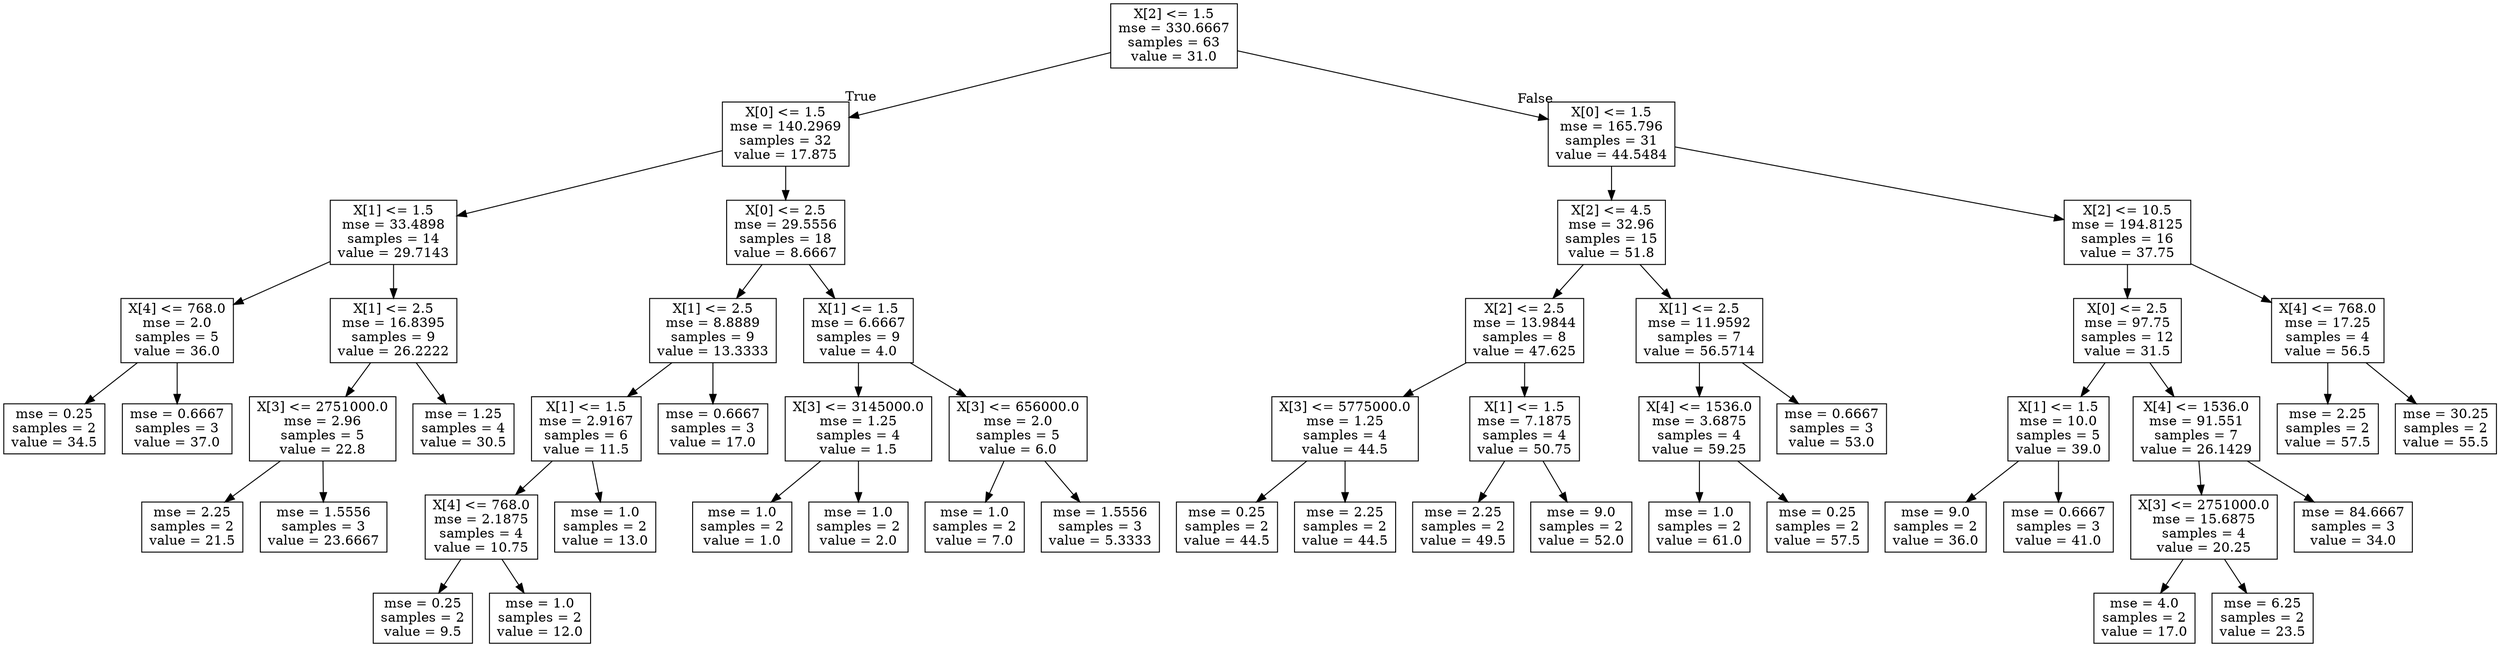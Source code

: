 digraph Tree {
node [shape=box] ;
0 [label="X[2] <= 1.5\nmse = 330.6667\nsamples = 63\nvalue = 31.0"] ;
1 [label="X[0] <= 1.5\nmse = 140.2969\nsamples = 32\nvalue = 17.875"] ;
0 -> 1 [labeldistance=2.5, labelangle=45, headlabel="True"] ;
2 [label="X[1] <= 1.5\nmse = 33.4898\nsamples = 14\nvalue = 29.7143"] ;
1 -> 2 ;
3 [label="X[4] <= 768.0\nmse = 2.0\nsamples = 5\nvalue = 36.0"] ;
2 -> 3 ;
4 [label="mse = 0.25\nsamples = 2\nvalue = 34.5"] ;
3 -> 4 ;
5 [label="mse = 0.6667\nsamples = 3\nvalue = 37.0"] ;
3 -> 5 ;
6 [label="X[1] <= 2.5\nmse = 16.8395\nsamples = 9\nvalue = 26.2222"] ;
2 -> 6 ;
7 [label="X[3] <= 2751000.0\nmse = 2.96\nsamples = 5\nvalue = 22.8"] ;
6 -> 7 ;
8 [label="mse = 2.25\nsamples = 2\nvalue = 21.5"] ;
7 -> 8 ;
9 [label="mse = 1.5556\nsamples = 3\nvalue = 23.6667"] ;
7 -> 9 ;
10 [label="mse = 1.25\nsamples = 4\nvalue = 30.5"] ;
6 -> 10 ;
11 [label="X[0] <= 2.5\nmse = 29.5556\nsamples = 18\nvalue = 8.6667"] ;
1 -> 11 ;
12 [label="X[1] <= 2.5\nmse = 8.8889\nsamples = 9\nvalue = 13.3333"] ;
11 -> 12 ;
13 [label="X[1] <= 1.5\nmse = 2.9167\nsamples = 6\nvalue = 11.5"] ;
12 -> 13 ;
14 [label="X[4] <= 768.0\nmse = 2.1875\nsamples = 4\nvalue = 10.75"] ;
13 -> 14 ;
15 [label="mse = 0.25\nsamples = 2\nvalue = 9.5"] ;
14 -> 15 ;
16 [label="mse = 1.0\nsamples = 2\nvalue = 12.0"] ;
14 -> 16 ;
17 [label="mse = 1.0\nsamples = 2\nvalue = 13.0"] ;
13 -> 17 ;
18 [label="mse = 0.6667\nsamples = 3\nvalue = 17.0"] ;
12 -> 18 ;
19 [label="X[1] <= 1.5\nmse = 6.6667\nsamples = 9\nvalue = 4.0"] ;
11 -> 19 ;
20 [label="X[3] <= 3145000.0\nmse = 1.25\nsamples = 4\nvalue = 1.5"] ;
19 -> 20 ;
21 [label="mse = 1.0\nsamples = 2\nvalue = 1.0"] ;
20 -> 21 ;
22 [label="mse = 1.0\nsamples = 2\nvalue = 2.0"] ;
20 -> 22 ;
23 [label="X[3] <= 656000.0\nmse = 2.0\nsamples = 5\nvalue = 6.0"] ;
19 -> 23 ;
24 [label="mse = 1.0\nsamples = 2\nvalue = 7.0"] ;
23 -> 24 ;
25 [label="mse = 1.5556\nsamples = 3\nvalue = 5.3333"] ;
23 -> 25 ;
26 [label="X[0] <= 1.5\nmse = 165.796\nsamples = 31\nvalue = 44.5484"] ;
0 -> 26 [labeldistance=2.5, labelangle=-45, headlabel="False"] ;
27 [label="X[2] <= 4.5\nmse = 32.96\nsamples = 15\nvalue = 51.8"] ;
26 -> 27 ;
28 [label="X[2] <= 2.5\nmse = 13.9844\nsamples = 8\nvalue = 47.625"] ;
27 -> 28 ;
29 [label="X[3] <= 5775000.0\nmse = 1.25\nsamples = 4\nvalue = 44.5"] ;
28 -> 29 ;
30 [label="mse = 0.25\nsamples = 2\nvalue = 44.5"] ;
29 -> 30 ;
31 [label="mse = 2.25\nsamples = 2\nvalue = 44.5"] ;
29 -> 31 ;
32 [label="X[1] <= 1.5\nmse = 7.1875\nsamples = 4\nvalue = 50.75"] ;
28 -> 32 ;
33 [label="mse = 2.25\nsamples = 2\nvalue = 49.5"] ;
32 -> 33 ;
34 [label="mse = 9.0\nsamples = 2\nvalue = 52.0"] ;
32 -> 34 ;
35 [label="X[1] <= 2.5\nmse = 11.9592\nsamples = 7\nvalue = 56.5714"] ;
27 -> 35 ;
36 [label="X[4] <= 1536.0\nmse = 3.6875\nsamples = 4\nvalue = 59.25"] ;
35 -> 36 ;
37 [label="mse = 1.0\nsamples = 2\nvalue = 61.0"] ;
36 -> 37 ;
38 [label="mse = 0.25\nsamples = 2\nvalue = 57.5"] ;
36 -> 38 ;
39 [label="mse = 0.6667\nsamples = 3\nvalue = 53.0"] ;
35 -> 39 ;
40 [label="X[2] <= 10.5\nmse = 194.8125\nsamples = 16\nvalue = 37.75"] ;
26 -> 40 ;
41 [label="X[0] <= 2.5\nmse = 97.75\nsamples = 12\nvalue = 31.5"] ;
40 -> 41 ;
42 [label="X[1] <= 1.5\nmse = 10.0\nsamples = 5\nvalue = 39.0"] ;
41 -> 42 ;
43 [label="mse = 9.0\nsamples = 2\nvalue = 36.0"] ;
42 -> 43 ;
44 [label="mse = 0.6667\nsamples = 3\nvalue = 41.0"] ;
42 -> 44 ;
45 [label="X[4] <= 1536.0\nmse = 91.551\nsamples = 7\nvalue = 26.1429"] ;
41 -> 45 ;
46 [label="X[3] <= 2751000.0\nmse = 15.6875\nsamples = 4\nvalue = 20.25"] ;
45 -> 46 ;
47 [label="mse = 4.0\nsamples = 2\nvalue = 17.0"] ;
46 -> 47 ;
48 [label="mse = 6.25\nsamples = 2\nvalue = 23.5"] ;
46 -> 48 ;
49 [label="mse = 84.6667\nsamples = 3\nvalue = 34.0"] ;
45 -> 49 ;
50 [label="X[4] <= 768.0\nmse = 17.25\nsamples = 4\nvalue = 56.5"] ;
40 -> 50 ;
51 [label="mse = 2.25\nsamples = 2\nvalue = 57.5"] ;
50 -> 51 ;
52 [label="mse = 30.25\nsamples = 2\nvalue = 55.5"] ;
50 -> 52 ;
}